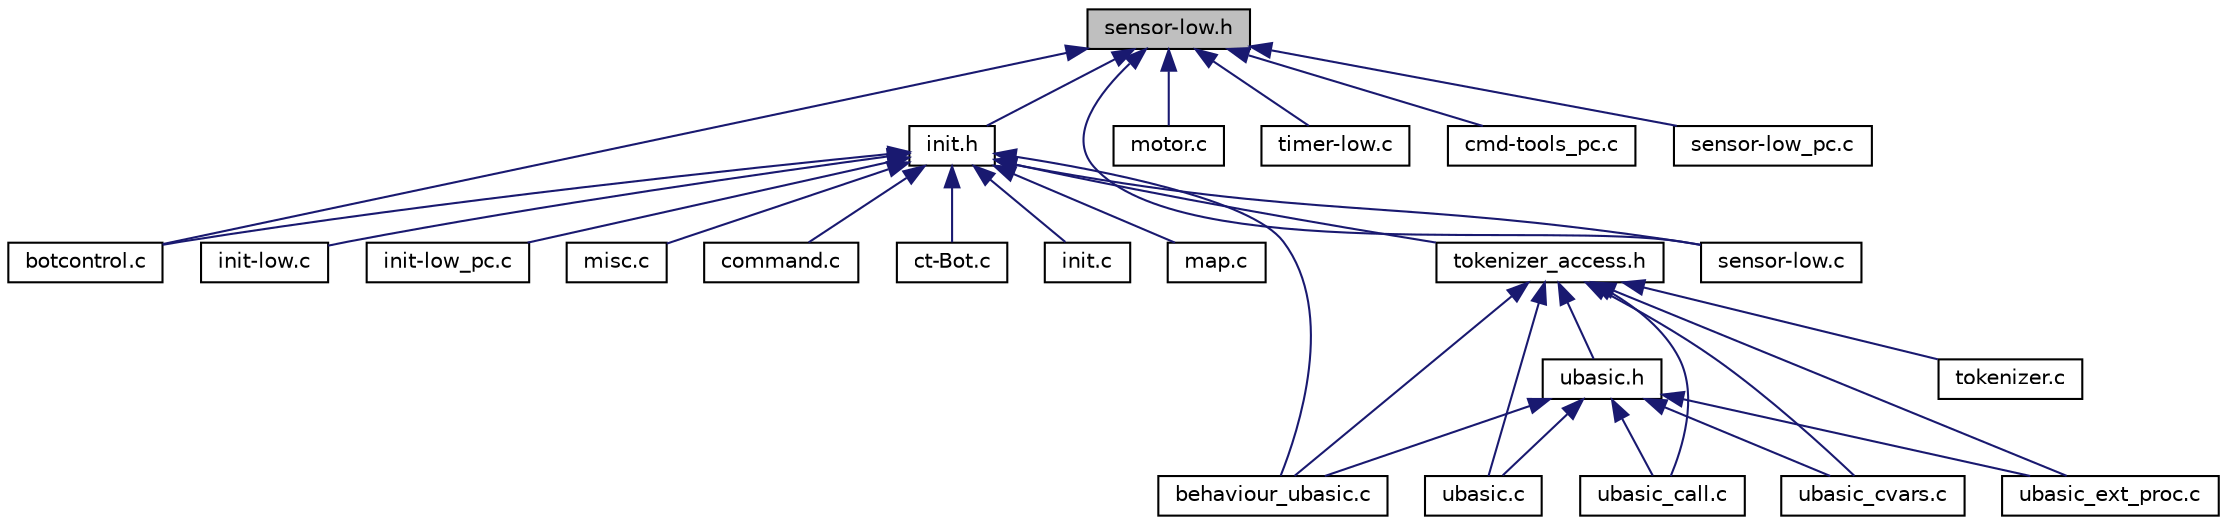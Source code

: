 digraph G
{
  edge [fontname="Helvetica",fontsize="10",labelfontname="Helvetica",labelfontsize="10"];
  node [fontname="Helvetica",fontsize="10",shape=record];
  Node1 [label="sensor-low.h",height=0.2,width=0.4,color="black", fillcolor="grey75", style="filled" fontcolor="black"];
  Node1 -> Node2 [dir="back",color="midnightblue",fontsize="10",style="solid",fontname="Helvetica"];
  Node2 [label="botcontrol.c",height=0.2,width=0.4,color="black", fillcolor="white", style="filled",URL="$botcontrol_8c.html",tooltip="High-level Steuerungsroutinen, z.B."];
  Node1 -> Node3 [dir="back",color="midnightblue",fontsize="10",style="solid",fontname="Helvetica"];
  Node3 [label="motor.c",height=0.2,width=0.4,color="black", fillcolor="white", style="filled",URL="$motor_8c.html",tooltip="High-Level-Routinen fuer die Motorsteuerung des c&#39;t-Bot."];
  Node1 -> Node4 [dir="back",color="midnightblue",fontsize="10",style="solid",fontname="Helvetica"];
  Node4 [label="init.h",height=0.2,width=0.4,color="black", fillcolor="white", style="filled",URL="$init_8h.html",tooltip="Initialisierungsroutinen."];
  Node4 -> Node2 [dir="back",color="midnightblue",fontsize="10",style="solid",fontname="Helvetica"];
  Node4 -> Node5 [dir="back",color="midnightblue",fontsize="10",style="solid",fontname="Helvetica"];
  Node5 [label="command.c",height=0.2,width=0.4,color="black", fillcolor="white", style="filled",URL="$command_8c.html",tooltip="Kommando-Management."];
  Node4 -> Node6 [dir="back",color="midnightblue",fontsize="10",style="solid",fontname="Helvetica"];
  Node6 [label="ct-Bot.c",height=0.2,width=0.4,color="black", fillcolor="white", style="filled",URL="$ct-Bot_8c.html",tooltip="Bot-Hauptprogramm."];
  Node4 -> Node7 [dir="back",color="midnightblue",fontsize="10",style="solid",fontname="Helvetica"];
  Node7 [label="init.c",height=0.2,width=0.4,color="black", fillcolor="white", style="filled",URL="$init_8c.html",tooltip="Initialisierungsroutinen."];
  Node4 -> Node8 [dir="back",color="midnightblue",fontsize="10",style="solid",fontname="Helvetica"];
  Node8 [label="map.c",height=0.2,width=0.4,color="black", fillcolor="white", style="filled",URL="$map_8c.html",tooltip="Karte."];
  Node4 -> Node9 [dir="back",color="midnightblue",fontsize="10",style="solid",fontname="Helvetica"];
  Node9 [label="behaviour_ubasic.c",height=0.2,width=0.4,color="black", fillcolor="white", style="filled",URL="$behaviour__ubasic_8c.html",tooltip="Basic-Interpreter als Verhalten."];
  Node4 -> Node10 [dir="back",color="midnightblue",fontsize="10",style="solid",fontname="Helvetica"];
  Node10 [label="tokenizer_access.h",height=0.2,width=0.4,color="black", fillcolor="white", style="filled",URL="$tokenizer__access_8h.html"];
  Node10 -> Node9 [dir="back",color="midnightblue",fontsize="10",style="solid",fontname="Helvetica"];
  Node10 -> Node11 [dir="back",color="midnightblue",fontsize="10",style="solid",fontname="Helvetica"];
  Node11 [label="tokenizer.c",height=0.2,width=0.4,color="black", fillcolor="white", style="filled",URL="$tokenizer_8c.html"];
  Node10 -> Node12 [dir="back",color="midnightblue",fontsize="10",style="solid",fontname="Helvetica"];
  Node12 [label="ubasic.c",height=0.2,width=0.4,color="black", fillcolor="white", style="filled",URL="$ubasic_8c.html"];
  Node10 -> Node13 [dir="back",color="midnightblue",fontsize="10",style="solid",fontname="Helvetica"];
  Node13 [label="ubasic_call.c",height=0.2,width=0.4,color="black", fillcolor="white", style="filled",URL="$ubasic__call_8c.html"];
  Node10 -> Node14 [dir="back",color="midnightblue",fontsize="10",style="solid",fontname="Helvetica"];
  Node14 [label="ubasic_cvars.c",height=0.2,width=0.4,color="black", fillcolor="white", style="filled",URL="$ubasic__cvars_8c.html"];
  Node10 -> Node15 [dir="back",color="midnightblue",fontsize="10",style="solid",fontname="Helvetica"];
  Node15 [label="ubasic_ext_proc.c",height=0.2,width=0.4,color="black", fillcolor="white", style="filled",URL="$ubasic__ext__proc_8c.html"];
  Node10 -> Node16 [dir="back",color="midnightblue",fontsize="10",style="solid",fontname="Helvetica"];
  Node16 [label="ubasic.h",height=0.2,width=0.4,color="black", fillcolor="white", style="filled",URL="$ubasic_8h.html"];
  Node16 -> Node9 [dir="back",color="midnightblue",fontsize="10",style="solid",fontname="Helvetica"];
  Node16 -> Node12 [dir="back",color="midnightblue",fontsize="10",style="solid",fontname="Helvetica"];
  Node16 -> Node13 [dir="back",color="midnightblue",fontsize="10",style="solid",fontname="Helvetica"];
  Node16 -> Node14 [dir="back",color="midnightblue",fontsize="10",style="solid",fontname="Helvetica"];
  Node16 -> Node15 [dir="back",color="midnightblue",fontsize="10",style="solid",fontname="Helvetica"];
  Node4 -> Node17 [dir="back",color="midnightblue",fontsize="10",style="solid",fontname="Helvetica"];
  Node17 [label="init-low.c",height=0.2,width=0.4,color="black", fillcolor="white", style="filled",URL="$init-low_8c.html",tooltip="Initialisierungsroutinen fuer MCU."];
  Node4 -> Node18 [dir="back",color="midnightblue",fontsize="10",style="solid",fontname="Helvetica"];
  Node18 [label="sensor-low.c",height=0.2,width=0.4,color="black", fillcolor="white", style="filled",URL="$sensor-low_8c.html",tooltip="Low-Level Routinen fuer die Sensor Steuerung des c&#39;t-Bots."];
  Node4 -> Node19 [dir="back",color="midnightblue",fontsize="10",style="solid",fontname="Helvetica"];
  Node19 [label="init-low_pc.c",height=0.2,width=0.4,color="black", fillcolor="white", style="filled",URL="$init-low__pc_8c.html",tooltip="Initialisierungsroutinen fuer PC."];
  Node4 -> Node20 [dir="back",color="midnightblue",fontsize="10",style="solid",fontname="Helvetica"];
  Node20 [label="misc.c",height=0.2,width=0.4,color="black", fillcolor="white", style="filled",URL="$misc_8c.html",tooltip="Sonstige Display-Anzeigefunktionen, die in keine andere Datei so richtig passen."];
  Node1 -> Node18 [dir="back",color="midnightblue",fontsize="10",style="solid",fontname="Helvetica"];
  Node1 -> Node21 [dir="back",color="midnightblue",fontsize="10",style="solid",fontname="Helvetica"];
  Node21 [label="timer-low.c",height=0.2,width=0.4,color="black", fillcolor="white", style="filled",URL="$timer-low_8c.html",tooltip="Timer und Counter fuer den Mikrocontroller."];
  Node1 -> Node22 [dir="back",color="midnightblue",fontsize="10",style="solid",fontname="Helvetica"];
  Node22 [label="cmd-tools_pc.c",height=0.2,width=0.4,color="black", fillcolor="white", style="filled",URL="$cmd-tools__pc_8c.html",tooltip="Funktionen, die per Commandline-Switch aufgerufen werden koennen."];
  Node1 -> Node23 [dir="back",color="midnightblue",fontsize="10",style="solid",fontname="Helvetica"];
  Node23 [label="sensor-low_pc.c",height=0.2,width=0.4,color="black", fillcolor="white", style="filled",URL="$sensor-low__pc_8c.html",tooltip="Low-Level Routinen fuer die Sensor Steuerung des c&#39;t-Bots."];
}
